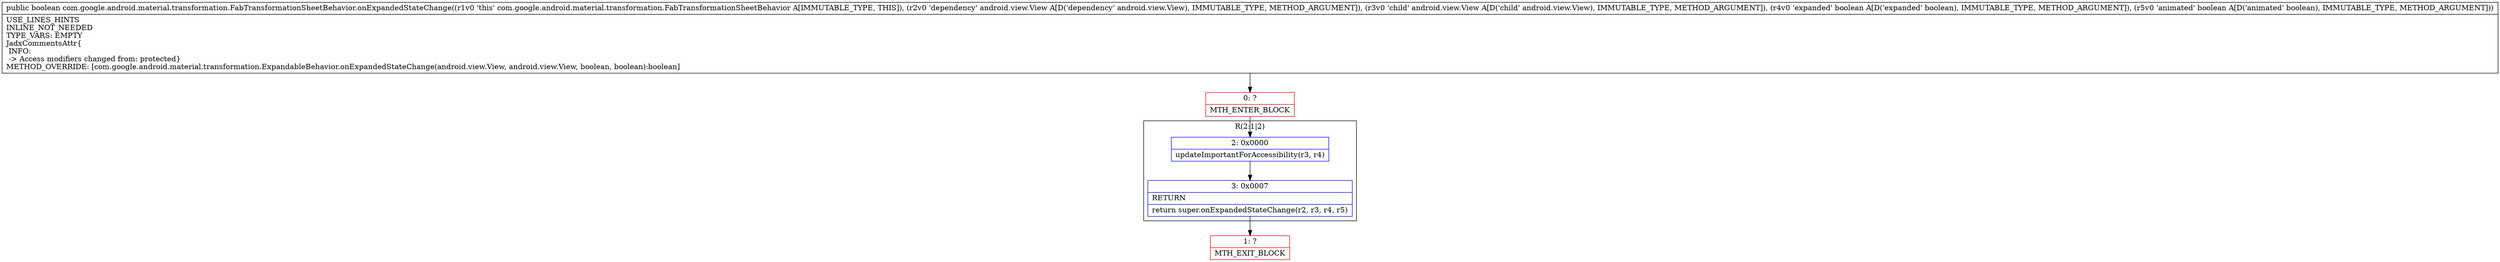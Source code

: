digraph "CFG forcom.google.android.material.transformation.FabTransformationSheetBehavior.onExpandedStateChange(Landroid\/view\/View;Landroid\/view\/View;ZZ)Z" {
subgraph cluster_Region_1527538036 {
label = "R(2:1|2)";
node [shape=record,color=blue];
Node_2 [shape=record,label="{2\:\ 0x0000|updateImportantForAccessibility(r3, r4)\l}"];
Node_3 [shape=record,label="{3\:\ 0x0007|RETURN\l|return super.onExpandedStateChange(r2, r3, r4, r5)\l}"];
}
Node_0 [shape=record,color=red,label="{0\:\ ?|MTH_ENTER_BLOCK\l}"];
Node_1 [shape=record,color=red,label="{1\:\ ?|MTH_EXIT_BLOCK\l}"];
MethodNode[shape=record,label="{public boolean com.google.android.material.transformation.FabTransformationSheetBehavior.onExpandedStateChange((r1v0 'this' com.google.android.material.transformation.FabTransformationSheetBehavior A[IMMUTABLE_TYPE, THIS]), (r2v0 'dependency' android.view.View A[D('dependency' android.view.View), IMMUTABLE_TYPE, METHOD_ARGUMENT]), (r3v0 'child' android.view.View A[D('child' android.view.View), IMMUTABLE_TYPE, METHOD_ARGUMENT]), (r4v0 'expanded' boolean A[D('expanded' boolean), IMMUTABLE_TYPE, METHOD_ARGUMENT]), (r5v0 'animated' boolean A[D('animated' boolean), IMMUTABLE_TYPE, METHOD_ARGUMENT]))  | USE_LINES_HINTS\lINLINE_NOT_NEEDED\lTYPE_VARS: EMPTY\lJadxCommentsAttr\{\l INFO: \l \-\> Access modifiers changed from: protected\}\lMETHOD_OVERRIDE: [com.google.android.material.transformation.ExpandableBehavior.onExpandedStateChange(android.view.View, android.view.View, boolean, boolean):boolean]\l}"];
MethodNode -> Node_0;Node_2 -> Node_3;
Node_3 -> Node_1;
Node_0 -> Node_2;
}

